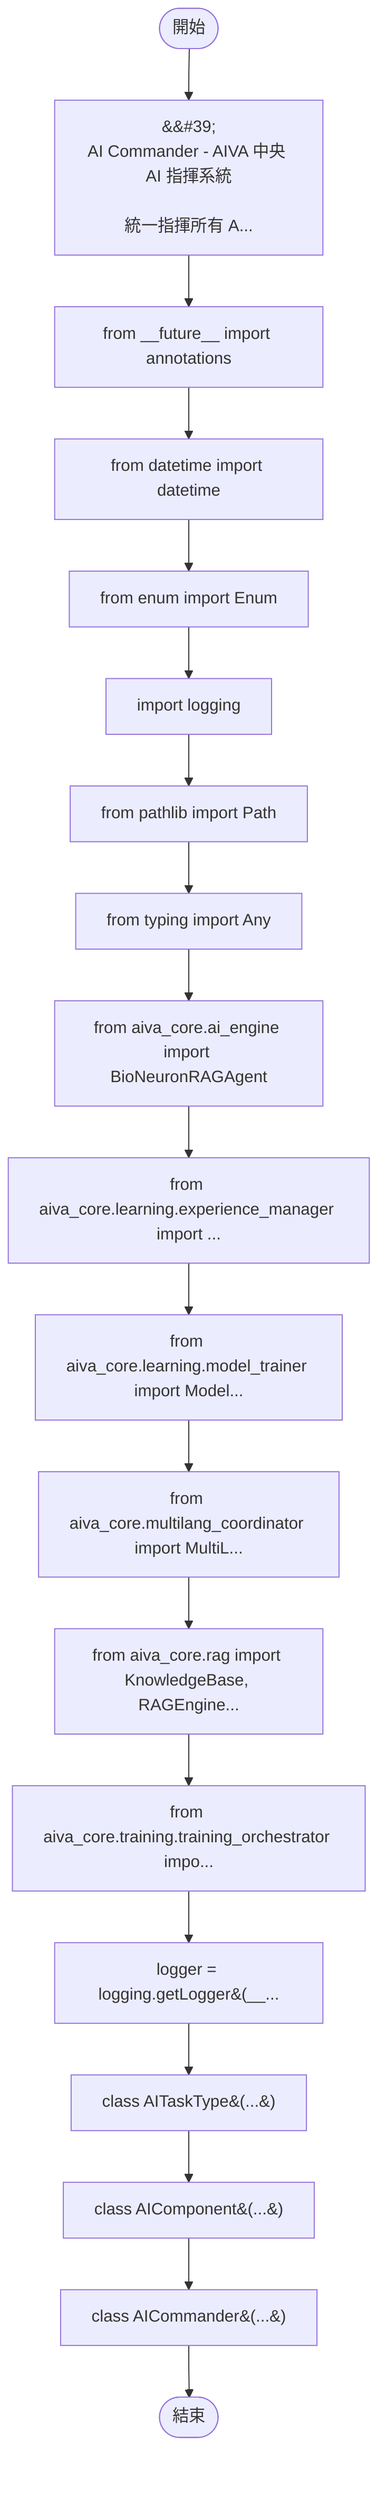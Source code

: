 flowchart TB
    n1([開始])
    n2([結束])
    n3[&amp;&#35;39;\nAI Commander - AIVA 中央 AI 指揮系統\n\n統一指揮所有 A...]
    n4[from __future__ import annotations]
    n5[from datetime import datetime]
    n6[from enum import Enum]
    n7[import logging]
    n8[from pathlib import Path]
    n9[from typing import Any]
    n10[from aiva_core.ai_engine import BioNeuronRAGAgent]
    n11[from aiva_core.learning.experience_manager import ...]
    n12[from aiva_core.learning.model_trainer import Model...]
    n13[from aiva_core.multilang_coordinator import MultiL...]
    n14[from aiva_core.rag import KnowledgeBase, RAGEngine...]
    n15[from aiva_core.training.training_orchestrator impo...]
    n16[logger = logging.getLogger&#40;__...]
    n17[class AITaskType&#40;...&#41;]
    n18[class AIComponent&#40;...&#41;]
    n19[class AICommander&#40;...&#41;]
    n1 --> n3
    n3 --> n4
    n4 --> n5
    n5 --> n6
    n6 --> n7
    n7 --> n8
    n8 --> n9
    n9 --> n10
    n10 --> n11
    n11 --> n12
    n12 --> n13
    n13 --> n14
    n14 --> n15
    n15 --> n16
    n16 --> n17
    n17 --> n18
    n18 --> n19
    n19 --> n2